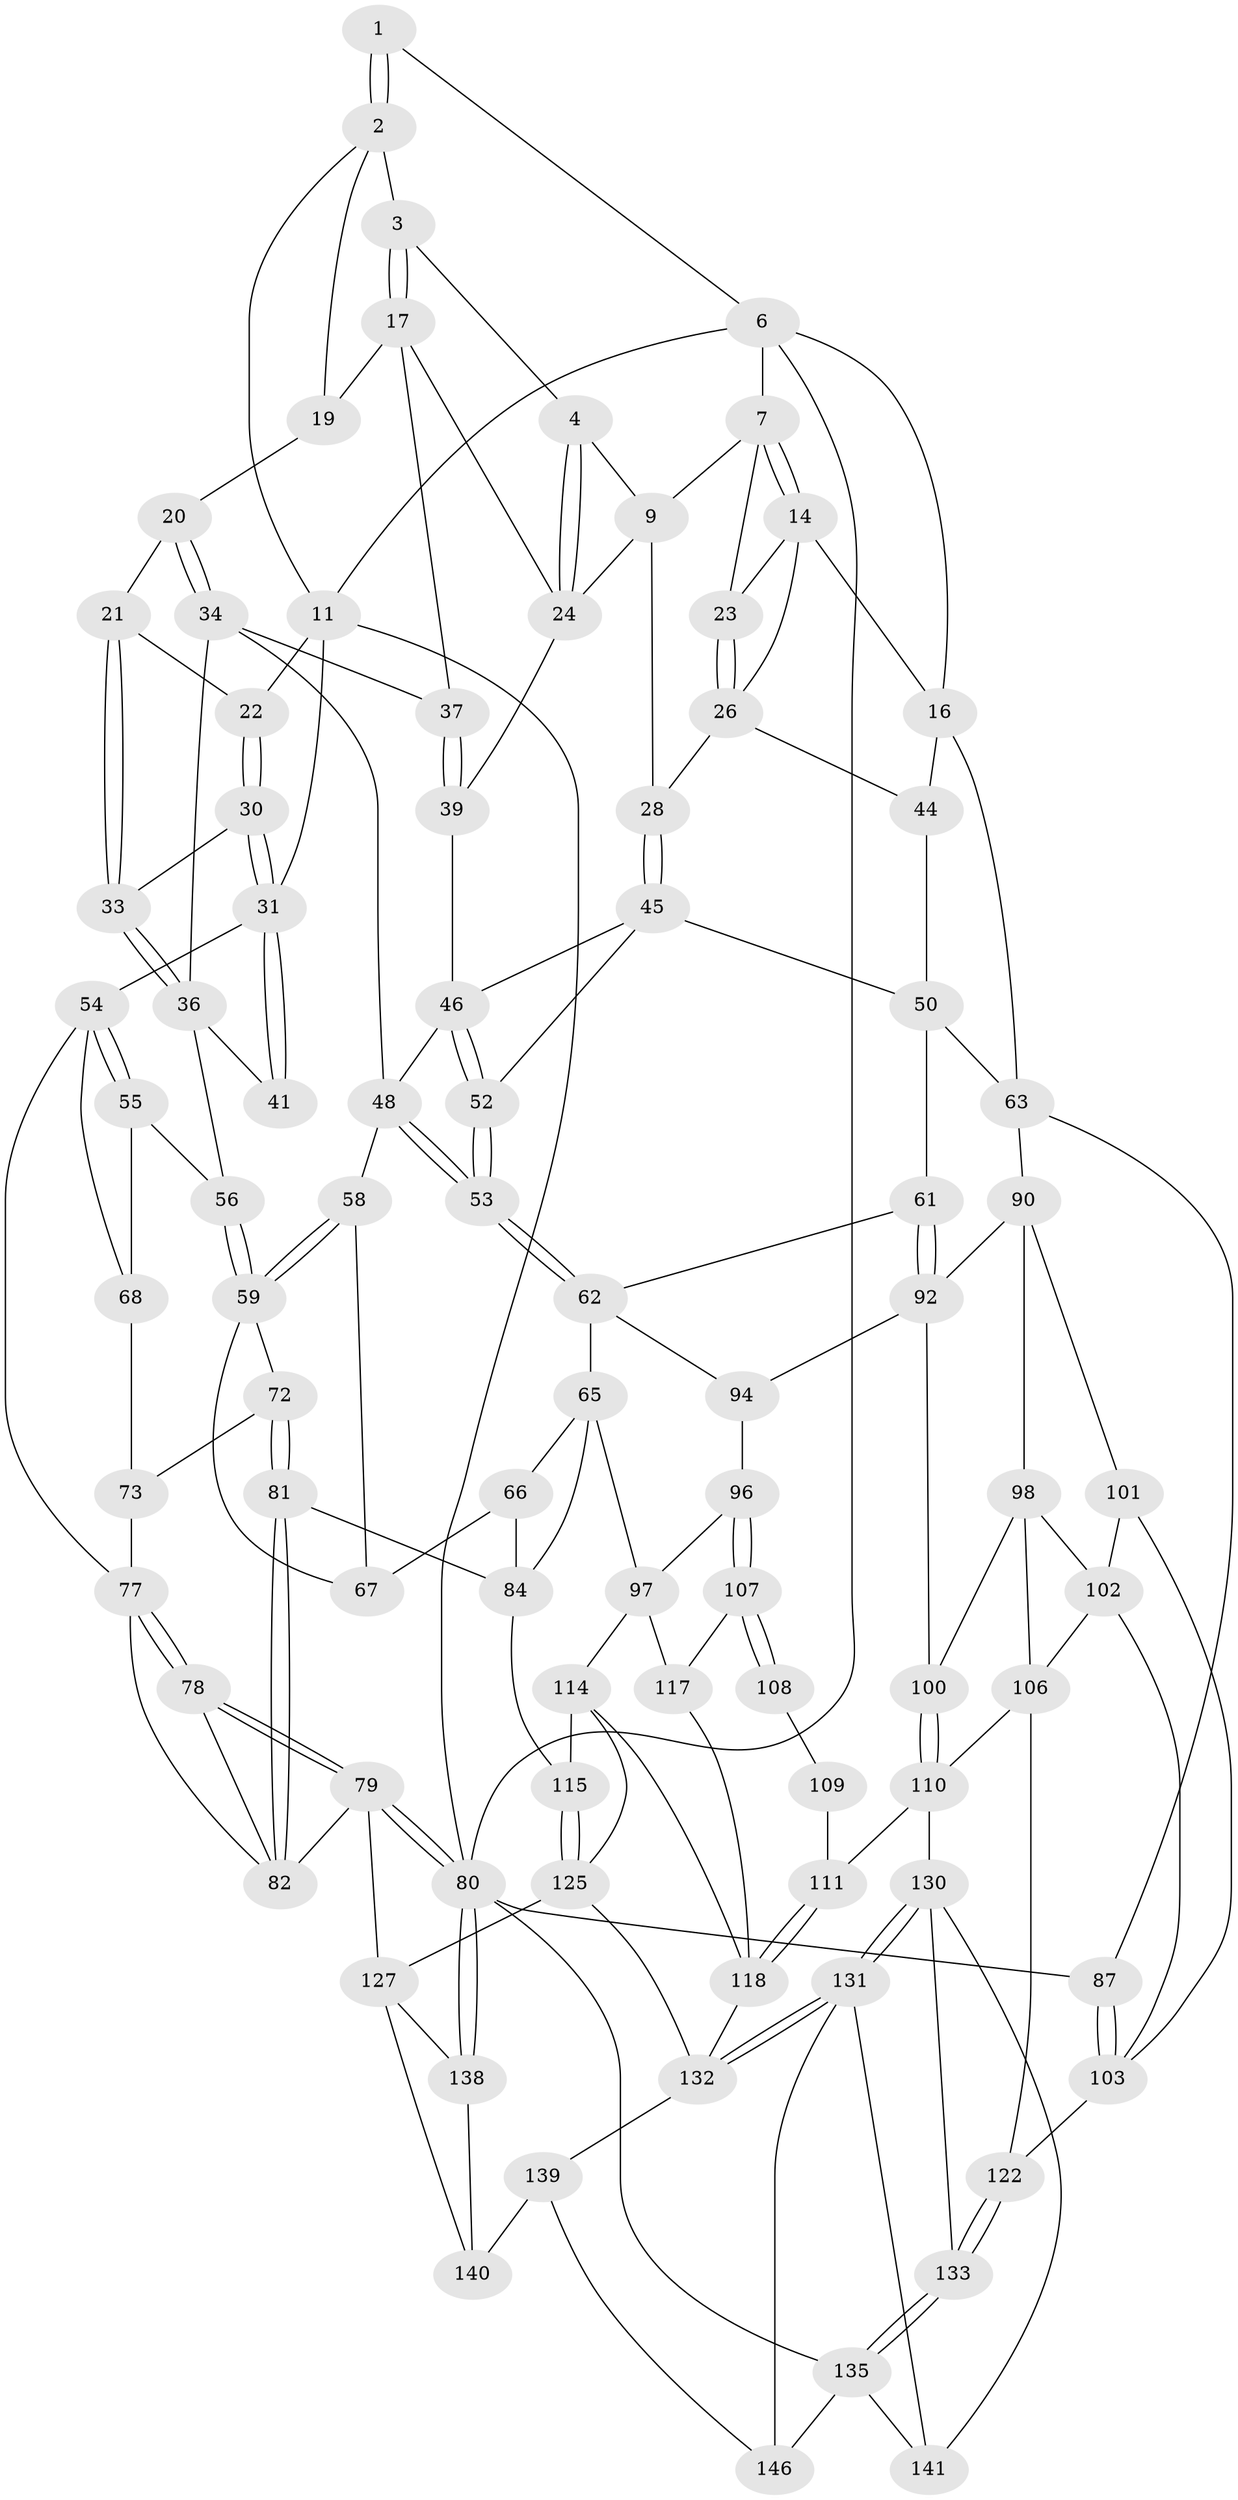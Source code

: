 // original degree distribution, {3: 0.0273972602739726, 5: 0.5068493150684932, 4: 0.22602739726027396, 6: 0.23972602739726026}
// Generated by graph-tools (version 1.1) at 2025/42/03/06/25 10:42:31]
// undirected, 89 vertices, 192 edges
graph export_dot {
graph [start="1"]
  node [color=gray90,style=filled];
  1 [pos="+0.8278426490255348+0"];
  2 [pos="+0.5742133341885093+0",super="+13"];
  3 [pos="+0.6277563007721535+0"];
  4 [pos="+0.7101898547941494+0.05187719556645637",super="+5"];
  6 [pos="+0.8587986978083775+0",super="+10"];
  7 [pos="+0.8598902840767841+0",super="+8"];
  9 [pos="+0.7722733794221734+0.05338832265157018",super="+25"];
  11 [pos="+0+0",super="+12"];
  14 [pos="+0.9017811982892799+0.012740254291625772",super="+15"];
  16 [pos="+1+0.16616367327270204",super="+43"];
  17 [pos="+0.6362200498438408+0.09126206674148307",super="+18"];
  19 [pos="+0.48187465662609924+0"];
  20 [pos="+0.47693709573097287+0"];
  21 [pos="+0.42368898980971575+0.034771672083812405"];
  22 [pos="+0.22800848959813197+0"];
  23 [pos="+0.861897891371046+0.0792228461205537"];
  24 [pos="+0.7268445349741665+0.11954108081824644",super="+29"];
  26 [pos="+0.8589886658503693+0.11863789779587132",super="+27"];
  28 [pos="+0.7427073966601504+0.13514337934591153"];
  30 [pos="+0.22899082950638291+0.0673195400322502"];
  31 [pos="+0.18881975494604375+0.161785664356733",super="+32"];
  33 [pos="+0.38770983998845504+0.06960091665918548"];
  34 [pos="+0.48442508076443475+0.1619867616555818",super="+35"];
  36 [pos="+0.3931911851682211+0.23270188018126486",super="+40"];
  37 [pos="+0.5700862830829573+0.1114420061318321",super="+38"];
  39 [pos="+0.6117353498570007+0.18495973815005307",super="+42"];
  41 [pos="+0.1918623876077032+0.19429337404371644"];
  44 [pos="+0.8727409162355652+0.2155199322403788"];
  45 [pos="+0.7259352000345669+0.19493992283301823",super="+51"];
  46 [pos="+0.7103930098854957+0.2102317641871557",super="+47"];
  48 [pos="+0.563804840934828+0.31754009239027214",super="+49"];
  50 [pos="+0.8392699932288492+0.29639321607846963",super="+60"];
  52 [pos="+0.669279084360442+0.3417874596218293"];
  53 [pos="+0.6321851646987117+0.37667463556188974"];
  54 [pos="+0+0.17360495376348142",super="+70"];
  55 [pos="+0+0.22129757834901945",super="+57"];
  56 [pos="+0.18089591717606765+0.30374652196114255"];
  58 [pos="+0.4340412391941543+0.33509526527249395"];
  59 [pos="+0.2313685942263982+0.396029493474609",super="+71"];
  61 [pos="+0.8342217373269012+0.4659013599161047"];
  62 [pos="+0.6569171072230757+0.4578378376903406",super="+64"];
  63 [pos="+1+0.28537150875228834",super="+88"];
  65 [pos="+0.5501664916676114+0.4978552102772484",super="+89"];
  66 [pos="+0.49370691199296696+0.4680129343330106",super="+75"];
  67 [pos="+0.4316794916719761+0.3499262451976763",super="+74"];
  68 [pos="+0.04256453911896511+0.39709814671684684",super="+69"];
  72 [pos="+0.2113286692688729+0.46700116169536565"];
  73 [pos="+0.1473628365553355+0.4826478348954829",super="+76"];
  77 [pos="+0+0.5609784837191217",super="+83"];
  78 [pos="+0+0.8097948041933812"];
  79 [pos="+0+1",super="+128"];
  80 [pos="+0+1",super="+86"];
  81 [pos="+0.23988386198695835+0.6426832679197677"];
  82 [pos="+0.193019900810436+0.6720300056690541",super="+129"];
  84 [pos="+0.3852307902102538+0.5964315890867528",super="+85"];
  87 [pos="+1+0.6772359469086422"];
  90 [pos="+0.9183649028693787+0.5320618082566874",super="+91"];
  92 [pos="+0.8528448725192689+0.4928902525634564",super="+93"];
  94 [pos="+0.7132493073967808+0.6264513573219697",super="+95"];
  96 [pos="+0.57217852405075+0.6526815429807469"];
  97 [pos="+0.458920063425219+0.6236756590868776",super="+113"];
  98 [pos="+0.8522793162951434+0.6462001980319141",super="+99"];
  100 [pos="+0.7818380117743576+0.6655974349723188"];
  101 [pos="+0.908548175758186+0.6279732667878"];
  102 [pos="+0.8730886850398283+0.6493870697890924",super="+105"];
  103 [pos="+1+0.7162956088475844",super="+104"];
  106 [pos="+0.8476671639151001+0.7293119618670489",super="+120"];
  107 [pos="+0.5774262618065349+0.6617168095752726",super="+116"];
  108 [pos="+0.6150694244842219+0.6873133642899223"];
  109 [pos="+0.7072731400616701+0.6330801909615199",super="+112"];
  110 [pos="+0.7057237663697008+0.7779395718480789",super="+121"];
  111 [pos="+0.6657722956328879+0.7827076217690738"];
  114 [pos="+0.45171370636065733+0.7397274425579428",super="+124"];
  115 [pos="+0.35877687375628853+0.7441155991762893"];
  117 [pos="+0.5089677544998418+0.7410561655002923",super="+119"];
  118 [pos="+0.5742654762435667+0.8924995389466384",super="+123"];
  122 [pos="+0.8927600234772579+0.8270568279978372"];
  125 [pos="+0.3613365762002374+0.8239214966769541",super="+126"];
  127 [pos="+0.2085578640015595+0.8328543714863816",super="+137"];
  130 [pos="+0.7961961668531332+0.8675805294183314",super="+134"];
  131 [pos="+0.5900754137498654+1",super="+142"];
  132 [pos="+0.5829809859623684+1",super="+136"];
  133 [pos="+0.9324215445713078+0.8770265334785114"];
  135 [pos="+1+1",super="+143"];
  138 [pos="+0+1"];
  139 [pos="+0.3318523310468997+0.9564699172374477",super="+145"];
  140 [pos="+0.23341935410843132+0.9485777608877163",super="+144"];
  141 [pos="+0.8300001878905995+0.9247756396164865"];
  146 [pos="+0.5852918441467074+1"];
  1 -- 2;
  1 -- 2;
  1 -- 6;
  2 -- 3;
  2 -- 19;
  2 -- 11;
  3 -- 4;
  3 -- 17;
  3 -- 17;
  4 -- 24;
  4 -- 24;
  4 -- 9;
  6 -- 7;
  6 -- 16;
  6 -- 11;
  6 -- 80;
  7 -- 14;
  7 -- 14;
  7 -- 9;
  7 -- 23;
  9 -- 24;
  9 -- 28;
  11 -- 80;
  11 -- 31;
  11 -- 22;
  14 -- 23;
  14 -- 16;
  14 -- 26;
  16 -- 44;
  16 -- 63;
  17 -- 24;
  17 -- 19;
  17 -- 37;
  19 -- 20;
  20 -- 21;
  20 -- 34;
  20 -- 34;
  21 -- 22;
  21 -- 33;
  21 -- 33;
  22 -- 30;
  22 -- 30;
  23 -- 26;
  23 -- 26;
  24 -- 39;
  26 -- 28;
  26 -- 44;
  28 -- 45;
  28 -- 45;
  30 -- 31;
  30 -- 31;
  30 -- 33;
  31 -- 41;
  31 -- 41;
  31 -- 54;
  33 -- 36;
  33 -- 36;
  34 -- 36;
  34 -- 37;
  34 -- 48;
  36 -- 56;
  36 -- 41;
  37 -- 39 [weight=2];
  37 -- 39;
  39 -- 46;
  44 -- 50;
  45 -- 46;
  45 -- 50;
  45 -- 52;
  46 -- 52;
  46 -- 52;
  46 -- 48;
  48 -- 53;
  48 -- 53;
  48 -- 58;
  50 -- 61;
  50 -- 63;
  52 -- 53;
  52 -- 53;
  53 -- 62;
  53 -- 62;
  54 -- 55;
  54 -- 55;
  54 -- 77;
  54 -- 68;
  55 -- 56;
  55 -- 68;
  56 -- 59;
  56 -- 59;
  58 -- 59;
  58 -- 59;
  58 -- 67;
  59 -- 72;
  59 -- 67;
  61 -- 62;
  61 -- 92;
  61 -- 92;
  62 -- 65;
  62 -- 94;
  63 -- 90;
  63 -- 87;
  65 -- 66;
  65 -- 84;
  65 -- 97;
  66 -- 67 [weight=2];
  66 -- 84;
  68 -- 73 [weight=2];
  72 -- 73;
  72 -- 81;
  72 -- 81;
  73 -- 77;
  77 -- 78;
  77 -- 78;
  77 -- 82;
  78 -- 79;
  78 -- 79;
  78 -- 82;
  79 -- 80;
  79 -- 80;
  79 -- 82;
  79 -- 127;
  80 -- 138;
  80 -- 138;
  80 -- 87;
  80 -- 135;
  81 -- 82;
  81 -- 82;
  81 -- 84;
  84 -- 115;
  87 -- 103;
  87 -- 103;
  90 -- 101;
  90 -- 92;
  90 -- 98;
  92 -- 100;
  92 -- 94;
  94 -- 96;
  96 -- 97;
  96 -- 107;
  96 -- 107;
  97 -- 114;
  97 -- 117;
  98 -- 102;
  98 -- 100;
  98 -- 106;
  100 -- 110;
  100 -- 110;
  101 -- 102;
  101 -- 103;
  102 -- 106;
  102 -- 103;
  103 -- 122;
  106 -- 110;
  106 -- 122;
  107 -- 108;
  107 -- 108;
  107 -- 117 [weight=2];
  108 -- 109 [weight=2];
  109 -- 111;
  110 -- 111;
  110 -- 130;
  111 -- 118;
  111 -- 118;
  114 -- 115;
  114 -- 125;
  114 -- 118;
  115 -- 125;
  115 -- 125;
  117 -- 118;
  118 -- 132;
  122 -- 133;
  122 -- 133;
  125 -- 127;
  125 -- 132;
  127 -- 138;
  127 -- 140;
  130 -- 131;
  130 -- 131;
  130 -- 133;
  130 -- 141;
  131 -- 132;
  131 -- 132;
  131 -- 146;
  131 -- 141;
  132 -- 139;
  133 -- 135;
  133 -- 135;
  135 -- 146;
  135 -- 141;
  138 -- 140;
  139 -- 140 [weight=2];
  139 -- 146;
}
